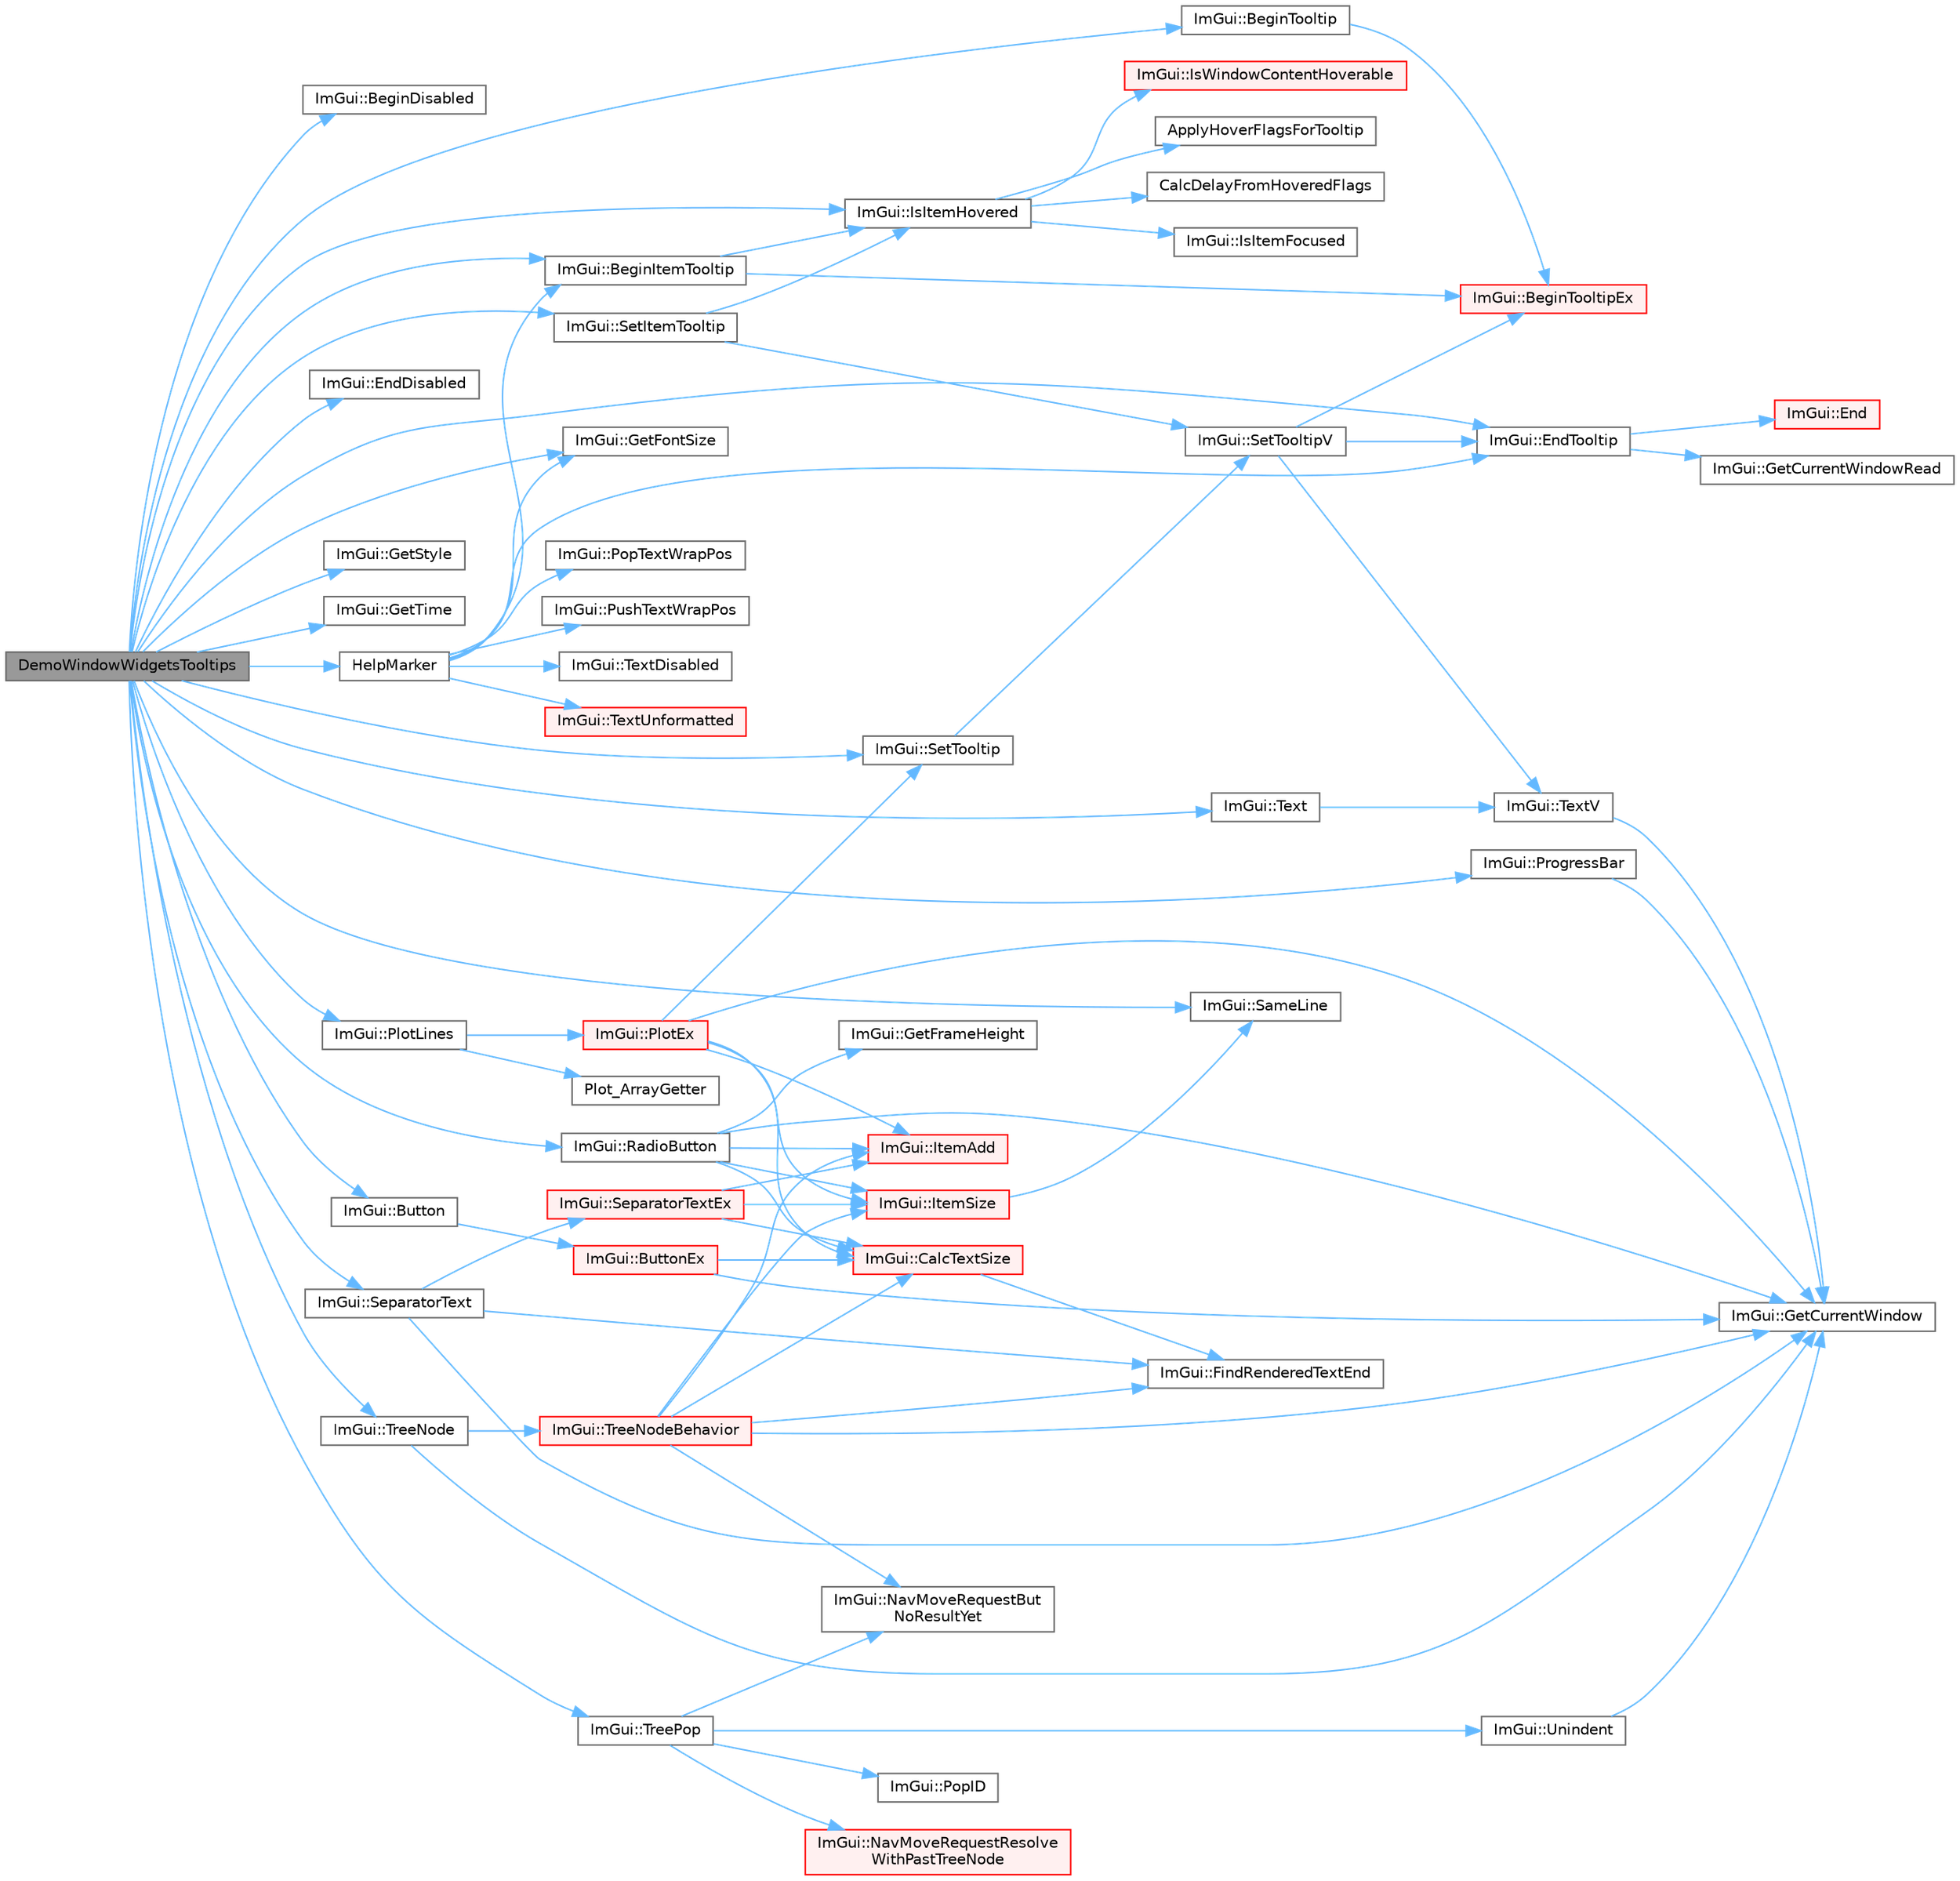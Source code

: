 digraph "DemoWindowWidgetsTooltips"
{
 // LATEX_PDF_SIZE
  bgcolor="transparent";
  edge [fontname=Helvetica,fontsize=10,labelfontname=Helvetica,labelfontsize=10];
  node [fontname=Helvetica,fontsize=10,shape=box,height=0.2,width=0.4];
  rankdir="LR";
  Node1 [id="Node000001",label="DemoWindowWidgetsTooltips",height=0.2,width=0.4,color="gray40", fillcolor="grey60", style="filled", fontcolor="black",tooltip=" "];
  Node1 -> Node2 [id="edge1_Node000001_Node000002",color="steelblue1",style="solid",tooltip=" "];
  Node2 [id="Node000002",label="ImGui::BeginDisabled",height=0.2,width=0.4,color="grey40", fillcolor="white", style="filled",URL="$namespace_im_gui.html#ae90e9a26f01d0d45f6bf7ca720d170d1",tooltip=" "];
  Node1 -> Node3 [id="edge2_Node000001_Node000003",color="steelblue1",style="solid",tooltip=" "];
  Node3 [id="Node000003",label="ImGui::BeginItemTooltip",height=0.2,width=0.4,color="grey40", fillcolor="white", style="filled",URL="$namespace_im_gui.html#a0557ed1d3f89dcb5d25311bf3099ddf5",tooltip=" "];
  Node3 -> Node4 [id="edge3_Node000003_Node000004",color="steelblue1",style="solid",tooltip=" "];
  Node4 [id="Node000004",label="ImGui::BeginTooltipEx",height=0.2,width=0.4,color="red", fillcolor="#FFF0F0", style="filled",URL="$namespace_im_gui.html#a18b17a0b20c3f2a16068b84210cfded4",tooltip=" "];
  Node3 -> Node71 [id="edge4_Node000003_Node000071",color="steelblue1",style="solid",tooltip=" "];
  Node71 [id="Node000071",label="ImGui::IsItemHovered",height=0.2,width=0.4,color="grey40", fillcolor="white", style="filled",URL="$namespace_im_gui.html#ac9a400eff3a9561d95e80486c52a660b",tooltip=" "];
  Node71 -> Node72 [id="edge5_Node000071_Node000072",color="steelblue1",style="solid",tooltip=" "];
  Node72 [id="Node000072",label="ApplyHoverFlagsForTooltip",height=0.2,width=0.4,color="grey40", fillcolor="white", style="filled",URL="$imgui_8cpp.html#a989cfbd85e6f3d725efd883c4275872e",tooltip=" "];
  Node71 -> Node73 [id="edge6_Node000071_Node000073",color="steelblue1",style="solid",tooltip=" "];
  Node73 [id="Node000073",label="CalcDelayFromHoveredFlags",height=0.2,width=0.4,color="grey40", fillcolor="white", style="filled",URL="$imgui_8cpp.html#a486a2f0ac6b8bc3c18f14d08b3c808d6",tooltip=" "];
  Node71 -> Node74 [id="edge7_Node000071_Node000074",color="steelblue1",style="solid",tooltip=" "];
  Node74 [id="Node000074",label="ImGui::IsItemFocused",height=0.2,width=0.4,color="grey40", fillcolor="white", style="filled",URL="$namespace_im_gui.html#add3290865a67327258c3a32b695adb28",tooltip=" "];
  Node71 -> Node75 [id="edge8_Node000071_Node000075",color="steelblue1",style="solid",tooltip=" "];
  Node75 [id="Node000075",label="ImGui::IsWindowContentHoverable",height=0.2,width=0.4,color="red", fillcolor="#FFF0F0", style="filled",URL="$namespace_im_gui.html#ab3095c274afa3c3d73e1d5cae190f469",tooltip=" "];
  Node1 -> Node25 [id="edge9_Node000001_Node000025",color="steelblue1",style="solid",tooltip=" "];
  Node25 [id="Node000025",label="ImGui::BeginTooltip",height=0.2,width=0.4,color="grey40", fillcolor="white", style="filled",URL="$namespace_im_gui.html#a0609fbb218702a720c383c87d0c545a2",tooltip=" "];
  Node25 -> Node4 [id="edge10_Node000025_Node000004",color="steelblue1",style="solid",tooltip=" "];
  Node1 -> Node516 [id="edge11_Node000001_Node000516",color="steelblue1",style="solid",tooltip=" "];
  Node516 [id="Node000516",label="ImGui::Button",height=0.2,width=0.4,color="grey40", fillcolor="white", style="filled",URL="$namespace_im_gui.html#a38094c568ce398db5a3abb9d3ac92030",tooltip=" "];
  Node516 -> Node517 [id="edge12_Node000516_Node000517",color="steelblue1",style="solid",tooltip=" "];
  Node517 [id="Node000517",label="ImGui::ButtonEx",height=0.2,width=0.4,color="red", fillcolor="#FFF0F0", style="filled",URL="$namespace_im_gui.html#ae479220c66b039874c6e4c9e9b22849f",tooltip=" "];
  Node517 -> Node139 [id="edge13_Node000517_Node000139",color="steelblue1",style="solid",tooltip=" "];
  Node139 [id="Node000139",label="ImGui::CalcTextSize",height=0.2,width=0.4,color="red", fillcolor="#FFF0F0", style="filled",URL="$namespace_im_gui.html#a848b9db6cc4a186751c0ecebcaadc33b",tooltip=" "];
  Node139 -> Node146 [id="edge14_Node000139_Node000146",color="steelblue1",style="solid",tooltip=" "];
  Node146 [id="Node000146",label="ImGui::FindRenderedTextEnd",height=0.2,width=0.4,color="grey40", fillcolor="white", style="filled",URL="$namespace_im_gui.html#a7671e1dbc803a31b06081b52a771d83f",tooltip=" "];
  Node517 -> Node86 [id="edge15_Node000517_Node000086",color="steelblue1",style="solid",tooltip=" "];
  Node86 [id="Node000086",label="ImGui::GetCurrentWindow",height=0.2,width=0.4,color="grey40", fillcolor="white", style="filled",URL="$namespace_im_gui.html#ac452417b5004ca16a814a72cff153526",tooltip=" "];
  Node1 -> Node167 [id="edge16_Node000001_Node000167",color="steelblue1",style="solid",tooltip=" "];
  Node167 [id="Node000167",label="ImGui::EndDisabled",height=0.2,width=0.4,color="grey40", fillcolor="white", style="filled",URL="$namespace_im_gui.html#a9e6088c6c690ddff1302b6e42b380733",tooltip=" "];
  Node1 -> Node82 [id="edge17_Node000001_Node000082",color="steelblue1",style="solid",tooltip=" "];
  Node82 [id="Node000082",label="ImGui::EndTooltip",height=0.2,width=0.4,color="grey40", fillcolor="white", style="filled",URL="$namespace_im_gui.html#ac8d75c160cfdf43d512f773ca133a1c6",tooltip=" "];
  Node82 -> Node83 [id="edge18_Node000082_Node000083",color="steelblue1",style="solid",tooltip=" "];
  Node83 [id="Node000083",label="ImGui::End",height=0.2,width=0.4,color="red", fillcolor="#FFF0F0", style="filled",URL="$namespace_im_gui.html#a5479d93794a004c67ceb6d13f37c8254",tooltip=" "];
  Node82 -> Node101 [id="edge19_Node000082_Node000101",color="steelblue1",style="solid",tooltip=" "];
  Node101 [id="Node000101",label="ImGui::GetCurrentWindowRead",height=0.2,width=0.4,color="grey40", fillcolor="white", style="filled",URL="$namespace_im_gui.html#a055af7d6b7b4ae977a9c3c25a98e0d2f",tooltip=" "];
  Node1 -> Node519 [id="edge20_Node000001_Node000519",color="steelblue1",style="solid",tooltip=" "];
  Node519 [id="Node000519",label="ImGui::GetFontSize",height=0.2,width=0.4,color="grey40", fillcolor="white", style="filled",URL="$namespace_im_gui.html#ac592ae8e0aa4a1a06502ec7872bc8da8",tooltip=" "];
  Node1 -> Node520 [id="edge21_Node000001_Node000520",color="steelblue1",style="solid",tooltip=" "];
  Node520 [id="Node000520",label="ImGui::GetStyle",height=0.2,width=0.4,color="grey40", fillcolor="white", style="filled",URL="$namespace_im_gui.html#abafef4bb3e3654efd96a47b2e22870a7",tooltip=" "];
  Node1 -> Node521 [id="edge22_Node000001_Node000521",color="steelblue1",style="solid",tooltip=" "];
  Node521 [id="Node000521",label="ImGui::GetTime",height=0.2,width=0.4,color="grey40", fillcolor="white", style="filled",URL="$namespace_im_gui.html#a3f983cf463367c8fd3a3d5793639dc59",tooltip=" "];
  Node1 -> Node522 [id="edge23_Node000001_Node000522",color="steelblue1",style="solid",tooltip=" "];
  Node522 [id="Node000522",label="HelpMarker",height=0.2,width=0.4,color="grey40", fillcolor="white", style="filled",URL="$imgui__demo_8cpp.html#ae82388701c37c8cbb88a0304ca0f033b",tooltip=" "];
  Node522 -> Node3 [id="edge24_Node000522_Node000003",color="steelblue1",style="solid",tooltip=" "];
  Node522 -> Node82 [id="edge25_Node000522_Node000082",color="steelblue1",style="solid",tooltip=" "];
  Node522 -> Node519 [id="edge26_Node000522_Node000519",color="steelblue1",style="solid",tooltip=" "];
  Node522 -> Node523 [id="edge27_Node000522_Node000523",color="steelblue1",style="solid",tooltip=" "];
  Node523 [id="Node000523",label="ImGui::PopTextWrapPos",height=0.2,width=0.4,color="grey40", fillcolor="white", style="filled",URL="$namespace_im_gui.html#a08000421b9cc13757430efe54178ae0f",tooltip=" "];
  Node522 -> Node524 [id="edge28_Node000522_Node000524",color="steelblue1",style="solid",tooltip=" "];
  Node524 [id="Node000524",label="ImGui::PushTextWrapPos",height=0.2,width=0.4,color="grey40", fillcolor="white", style="filled",URL="$namespace_im_gui.html#a72ba065ae9819aaed3af68c113d2758b",tooltip=" "];
  Node522 -> Node525 [id="edge29_Node000522_Node000525",color="steelblue1",style="solid",tooltip=" "];
  Node525 [id="Node000525",label="ImGui::TextDisabled",height=0.2,width=0.4,color="grey40", fillcolor="white", style="filled",URL="$namespace_im_gui.html#aa96bf14c5fa288e106820aeb4ba7fcb6",tooltip=" "];
  Node522 -> Node526 [id="edge30_Node000522_Node000526",color="steelblue1",style="solid",tooltip=" "];
  Node526 [id="Node000526",label="ImGui::TextUnformatted",height=0.2,width=0.4,color="red", fillcolor="#FFF0F0", style="filled",URL="$namespace_im_gui.html#a96a5f42789ecc419b2ae8af7b2acc28e",tooltip=" "];
  Node1 -> Node71 [id="edge31_Node000001_Node000071",color="steelblue1",style="solid",tooltip=" "];
  Node1 -> Node532 [id="edge32_Node000001_Node000532",color="steelblue1",style="solid",tooltip=" "];
  Node532 [id="Node000532",label="ImGui::PlotLines",height=0.2,width=0.4,color="grey40", fillcolor="white", style="filled",URL="$namespace_im_gui.html#a2bc21c56e4796855313804086cca114f",tooltip=" "];
  Node532 -> Node533 [id="edge33_Node000532_Node000533",color="steelblue1",style="solid",tooltip=" "];
  Node533 [id="Node000533",label="Plot_ArrayGetter",height=0.2,width=0.4,color="grey40", fillcolor="white", style="filled",URL="$imgui__widgets_8cpp.html#ad4576f39d1ccf89f3c230754c81b278a",tooltip=" "];
  Node532 -> Node534 [id="edge34_Node000532_Node000534",color="steelblue1",style="solid",tooltip=" "];
  Node534 [id="Node000534",label="ImGui::PlotEx",height=0.2,width=0.4,color="red", fillcolor="#FFF0F0", style="filled",URL="$namespace_im_gui.html#afb3147b9a00e396e0b11a1bfe24b8f42",tooltip=" "];
  Node534 -> Node139 [id="edge35_Node000534_Node000139",color="steelblue1",style="solid",tooltip=" "];
  Node534 -> Node86 [id="edge36_Node000534_Node000086",color="steelblue1",style="solid",tooltip=" "];
  Node534 -> Node109 [id="edge37_Node000534_Node000109",color="steelblue1",style="solid",tooltip=" "];
  Node109 [id="Node000109",label="ImGui::ItemAdd",height=0.2,width=0.4,color="red", fillcolor="#FFF0F0", style="filled",URL="$namespace_im_gui.html#a0c2ccafc8d403c02a6590ac21157b9ac",tooltip=" "];
  Node534 -> Node170 [id="edge38_Node000534_Node000170",color="steelblue1",style="solid",tooltip=" "];
  Node170 [id="Node000170",label="ImGui::ItemSize",height=0.2,width=0.4,color="red", fillcolor="#FFF0F0", style="filled",URL="$namespace_im_gui.html#a4b5818a652d943ea54e0cec9fb3943d7",tooltip=" "];
  Node170 -> Node171 [id="edge39_Node000170_Node000171",color="steelblue1",style="solid",tooltip=" "];
  Node171 [id="Node000171",label="ImGui::SameLine",height=0.2,width=0.4,color="grey40", fillcolor="white", style="filled",URL="$namespace_im_gui.html#addd433eb3aae59119e341e80db474f66",tooltip=" "];
  Node534 -> Node80 [id="edge40_Node000534_Node000080",color="steelblue1",style="solid",tooltip=" "];
  Node80 [id="Node000080",label="ImGui::SetTooltip",height=0.2,width=0.4,color="grey40", fillcolor="white", style="filled",URL="$namespace_im_gui.html#a313073fa01b8a9791f241ef93091ce92",tooltip=" "];
  Node80 -> Node81 [id="edge41_Node000080_Node000081",color="steelblue1",style="solid",tooltip=" "];
  Node81 [id="Node000081",label="ImGui::SetTooltipV",height=0.2,width=0.4,color="grey40", fillcolor="white", style="filled",URL="$namespace_im_gui.html#a3826acf68fc4a12bb66401575f51d6a2",tooltip=" "];
  Node81 -> Node4 [id="edge42_Node000081_Node000004",color="steelblue1",style="solid",tooltip=" "];
  Node81 -> Node82 [id="edge43_Node000081_Node000082",color="steelblue1",style="solid",tooltip=" "];
  Node81 -> Node364 [id="edge44_Node000081_Node000364",color="steelblue1",style="solid",tooltip=" "];
  Node364 [id="Node000364",label="ImGui::TextV",height=0.2,width=0.4,color="grey40", fillcolor="white", style="filled",URL="$namespace_im_gui.html#a10a0d6362178c2f743092f21e1b6cd20",tooltip=" "];
  Node364 -> Node86 [id="edge45_Node000364_Node000086",color="steelblue1",style="solid",tooltip=" "];
  Node1 -> Node535 [id="edge46_Node000001_Node000535",color="steelblue1",style="solid",tooltip=" "];
  Node535 [id="Node000535",label="ImGui::ProgressBar",height=0.2,width=0.4,color="grey40", fillcolor="white", style="filled",URL="$namespace_im_gui.html#a412b0416ad68c0ac46e5d66805d911ff",tooltip=" "];
  Node535 -> Node86 [id="edge47_Node000535_Node000086",color="steelblue1",style="solid",tooltip=" "];
  Node1 -> Node536 [id="edge48_Node000001_Node000536",color="steelblue1",style="solid",tooltip=" "];
  Node536 [id="Node000536",label="ImGui::RadioButton",height=0.2,width=0.4,color="grey40", fillcolor="white", style="filled",URL="$namespace_im_gui.html#a6b146763845cbad5a4144772279631bc",tooltip=" "];
  Node536 -> Node139 [id="edge49_Node000536_Node000139",color="steelblue1",style="solid",tooltip=" "];
  Node536 -> Node86 [id="edge50_Node000536_Node000086",color="steelblue1",style="solid",tooltip=" "];
  Node536 -> Node221 [id="edge51_Node000536_Node000221",color="steelblue1",style="solid",tooltip=" "];
  Node221 [id="Node000221",label="ImGui::GetFrameHeight",height=0.2,width=0.4,color="grey40", fillcolor="white", style="filled",URL="$namespace_im_gui.html#ae560f17cf3262017cee888d1eb77f294",tooltip=" "];
  Node536 -> Node109 [id="edge52_Node000536_Node000109",color="steelblue1",style="solid",tooltip=" "];
  Node536 -> Node170 [id="edge53_Node000536_Node000170",color="steelblue1",style="solid",tooltip=" "];
  Node1 -> Node171 [id="edge54_Node000001_Node000171",color="steelblue1",style="solid",tooltip=" "];
  Node1 -> Node537 [id="edge55_Node000001_Node000537",color="steelblue1",style="solid",tooltip=" "];
  Node537 [id="Node000537",label="ImGui::SeparatorText",height=0.2,width=0.4,color="grey40", fillcolor="white", style="filled",URL="$namespace_im_gui.html#a35e04f2c996f8634bfda0fa1c07572d9",tooltip=" "];
  Node537 -> Node146 [id="edge56_Node000537_Node000146",color="steelblue1",style="solid",tooltip=" "];
  Node537 -> Node86 [id="edge57_Node000537_Node000086",color="steelblue1",style="solid",tooltip=" "];
  Node537 -> Node538 [id="edge58_Node000537_Node000538",color="steelblue1",style="solid",tooltip=" "];
  Node538 [id="Node000538",label="ImGui::SeparatorTextEx",height=0.2,width=0.4,color="red", fillcolor="#FFF0F0", style="filled",URL="$namespace_im_gui.html#a14e42bfa66f05d0ae2304e27ee1fb2b3",tooltip=" "];
  Node538 -> Node139 [id="edge59_Node000538_Node000139",color="steelblue1",style="solid",tooltip=" "];
  Node538 -> Node109 [id="edge60_Node000538_Node000109",color="steelblue1",style="solid",tooltip=" "];
  Node538 -> Node170 [id="edge61_Node000538_Node000170",color="steelblue1",style="solid",tooltip=" "];
  Node1 -> Node539 [id="edge62_Node000001_Node000539",color="steelblue1",style="solid",tooltip=" "];
  Node539 [id="Node000539",label="ImGui::SetItemTooltip",height=0.2,width=0.4,color="grey40", fillcolor="white", style="filled",URL="$namespace_im_gui.html#a3685a04624f724222fa78824de3a1c63",tooltip=" "];
  Node539 -> Node71 [id="edge63_Node000539_Node000071",color="steelblue1",style="solid",tooltip=" "];
  Node539 -> Node81 [id="edge64_Node000539_Node000081",color="steelblue1",style="solid",tooltip=" "];
  Node1 -> Node80 [id="edge65_Node000001_Node000080",color="steelblue1",style="solid",tooltip=" "];
  Node1 -> Node540 [id="edge66_Node000001_Node000540",color="steelblue1",style="solid",tooltip=" "];
  Node540 [id="Node000540",label="ImGui::Text",height=0.2,width=0.4,color="grey40", fillcolor="white", style="filled",URL="$namespace_im_gui.html#a9e7b83611fe441d54fad2effb4bf4965",tooltip=" "];
  Node540 -> Node364 [id="edge67_Node000540_Node000364",color="steelblue1",style="solid",tooltip=" "];
  Node1 -> Node541 [id="edge68_Node000001_Node000541",color="steelblue1",style="solid",tooltip=" "];
  Node541 [id="Node000541",label="ImGui::TreeNode",height=0.2,width=0.4,color="grey40", fillcolor="white", style="filled",URL="$namespace_im_gui.html#a4dff507ce8bbe0da9556bb50b1e60d7f",tooltip=" "];
  Node541 -> Node86 [id="edge69_Node000541_Node000086",color="steelblue1",style="solid",tooltip=" "];
  Node541 -> Node542 [id="edge70_Node000541_Node000542",color="steelblue1",style="solid",tooltip=" "];
  Node542 [id="Node000542",label="ImGui::TreeNodeBehavior",height=0.2,width=0.4,color="red", fillcolor="#FFF0F0", style="filled",URL="$namespace_im_gui.html#a918eabf70d288e93b2519ee1eac2c0b4",tooltip=" "];
  Node542 -> Node139 [id="edge71_Node000542_Node000139",color="steelblue1",style="solid",tooltip=" "];
  Node542 -> Node146 [id="edge72_Node000542_Node000146",color="steelblue1",style="solid",tooltip=" "];
  Node542 -> Node86 [id="edge73_Node000542_Node000086",color="steelblue1",style="solid",tooltip=" "];
  Node542 -> Node109 [id="edge74_Node000542_Node000109",color="steelblue1",style="solid",tooltip=" "];
  Node542 -> Node170 [id="edge75_Node000542_Node000170",color="steelblue1",style="solid",tooltip=" "];
  Node542 -> Node173 [id="edge76_Node000542_Node000173",color="steelblue1",style="solid",tooltip=" "];
  Node173 [id="Node000173",label="ImGui::NavMoveRequestBut\lNoResultYet",height=0.2,width=0.4,color="grey40", fillcolor="white", style="filled",URL="$namespace_im_gui.html#a3fab98556d11690efd4f7f2fde94968e",tooltip=" "];
  Node1 -> Node355 [id="edge77_Node000001_Node000355",color="steelblue1",style="solid",tooltip=" "];
  Node355 [id="Node000355",label="ImGui::TreePop",height=0.2,width=0.4,color="grey40", fillcolor="white", style="filled",URL="$namespace_im_gui.html#a41ecf265e5f678c78fc9c30b3cf2077f",tooltip=" "];
  Node355 -> Node173 [id="edge78_Node000355_Node000173",color="steelblue1",style="solid",tooltip=" "];
  Node355 -> Node356 [id="edge79_Node000355_Node000356",color="steelblue1",style="solid",tooltip=" "];
  Node356 [id="Node000356",label="ImGui::NavMoveRequestResolve\lWithPastTreeNode",height=0.2,width=0.4,color="red", fillcolor="#FFF0F0", style="filled",URL="$namespace_im_gui.html#a626a63937b3f661fc089c4989176cb90",tooltip=" "];
  Node355 -> Node94 [id="edge80_Node000355_Node000094",color="steelblue1",style="solid",tooltip=" "];
  Node94 [id="Node000094",label="ImGui::PopID",height=0.2,width=0.4,color="grey40", fillcolor="white", style="filled",URL="$namespace_im_gui.html#aba0b2d8f890a5d435ae43d0c4a2d4dd1",tooltip=" "];
  Node355 -> Node357 [id="edge81_Node000355_Node000357",color="steelblue1",style="solid",tooltip=" "];
  Node357 [id="Node000357",label="ImGui::Unindent",height=0.2,width=0.4,color="grey40", fillcolor="white", style="filled",URL="$namespace_im_gui.html#ad577d36753634c9bbdc3750b0e5217f5",tooltip=" "];
  Node357 -> Node86 [id="edge82_Node000357_Node000086",color="steelblue1",style="solid",tooltip=" "];
}
